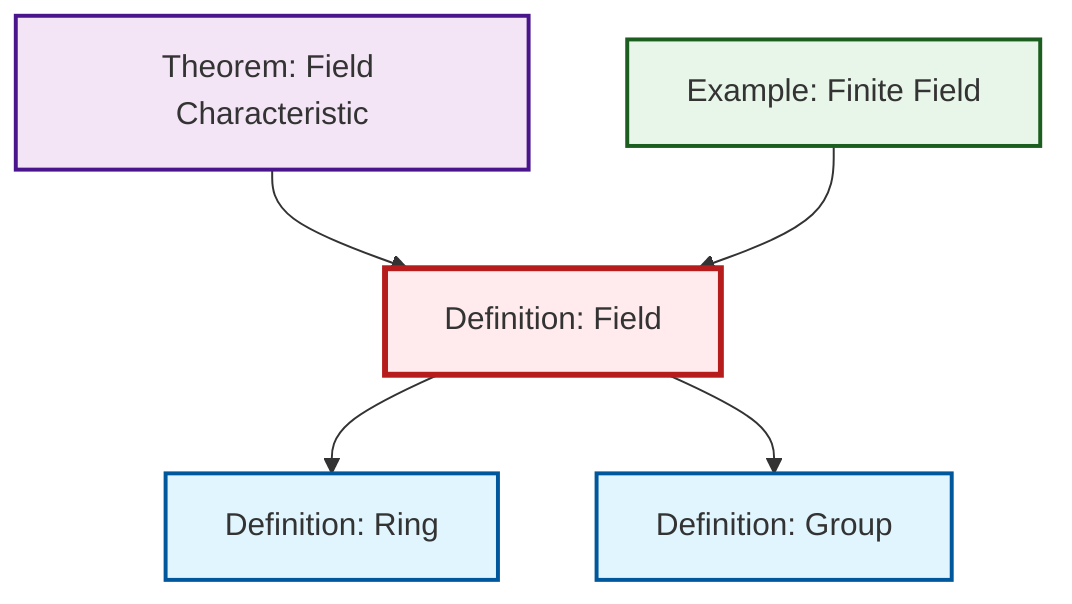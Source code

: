 graph TD
    classDef definition fill:#e1f5fe,stroke:#01579b,stroke-width:2px
    classDef theorem fill:#f3e5f5,stroke:#4a148c,stroke-width:2px
    classDef axiom fill:#fff3e0,stroke:#e65100,stroke-width:2px
    classDef example fill:#e8f5e9,stroke:#1b5e20,stroke-width:2px
    classDef current fill:#ffebee,stroke:#b71c1c,stroke-width:3px
    thm-field-characteristic["Theorem: Field Characteristic"]:::theorem
    def-group["Definition: Group"]:::definition
    def-field["Definition: Field"]:::definition
    ex-finite-field["Example: Finite Field"]:::example
    def-ring["Definition: Ring"]:::definition
    thm-field-characteristic --> def-field
    def-field --> def-ring
    ex-finite-field --> def-field
    def-field --> def-group
    class def-field current